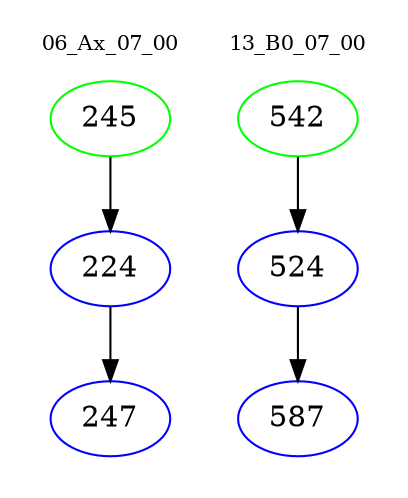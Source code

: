 digraph{
subgraph cluster_0 {
color = white
label = "06_Ax_07_00";
fontsize=10;
T0_245 [label="245", color="green"]
T0_245 -> T0_224 [color="black"]
T0_224 [label="224", color="blue"]
T0_224 -> T0_247 [color="black"]
T0_247 [label="247", color="blue"]
}
subgraph cluster_1 {
color = white
label = "13_B0_07_00";
fontsize=10;
T1_542 [label="542", color="green"]
T1_542 -> T1_524 [color="black"]
T1_524 [label="524", color="blue"]
T1_524 -> T1_587 [color="black"]
T1_587 [label="587", color="blue"]
}
}

